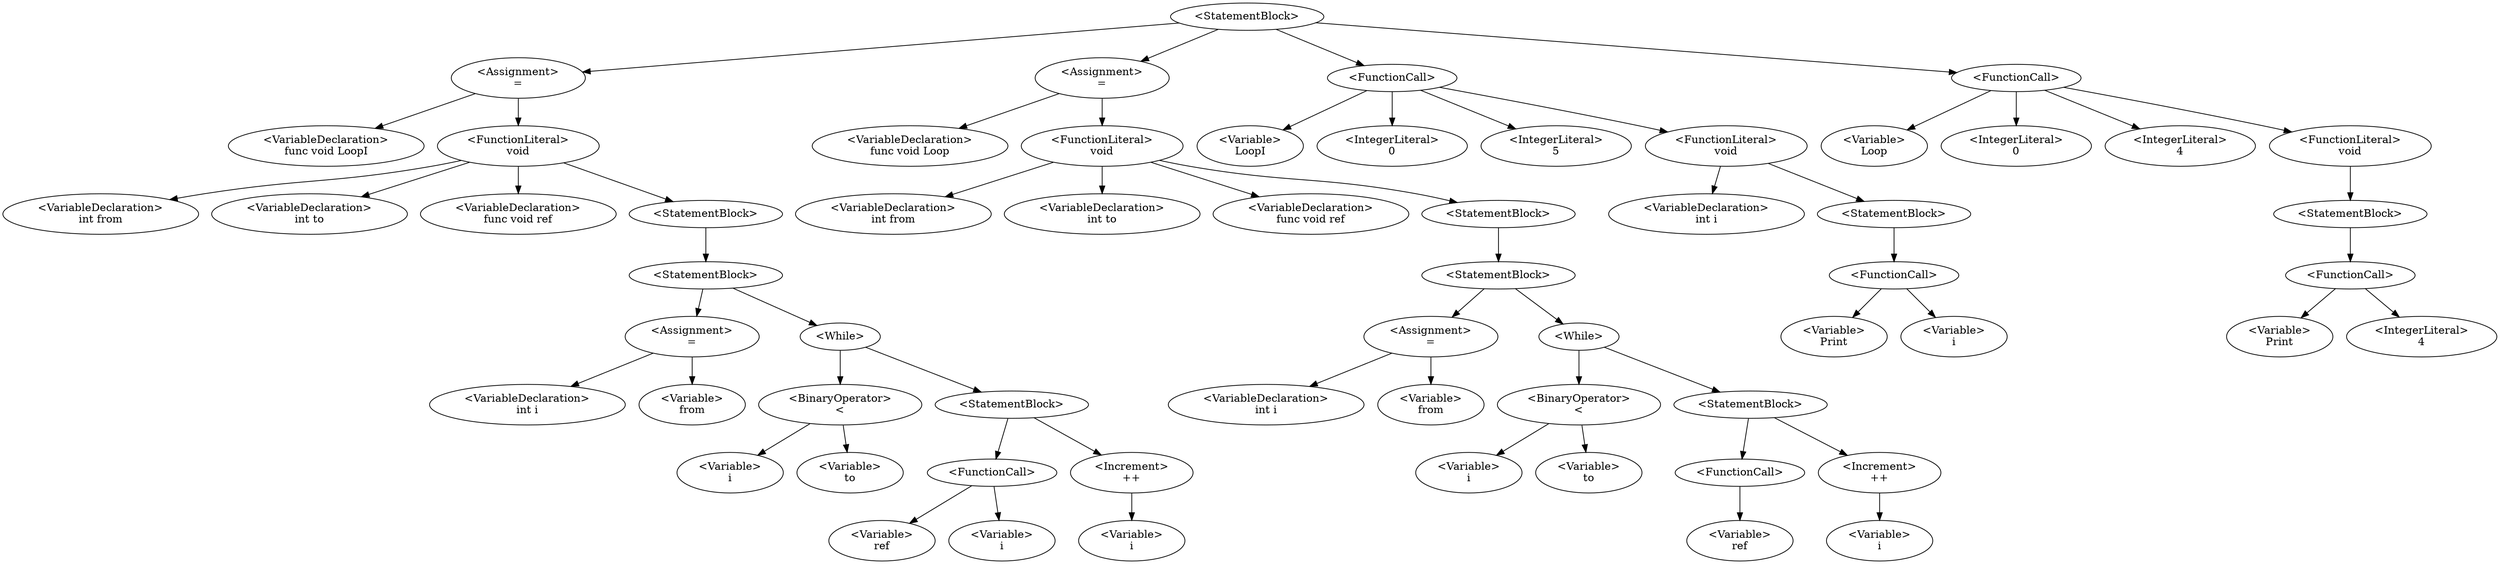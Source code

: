digraph G {
0 [label="<StatementBlock>"];0->2;0->23;0->43;0->53;
2 [label="<Assignment>\n="];2->1;2->3;
1 [label="<VariableDeclaration>\nfunc void LoopI"];
3 [label="<FunctionLiteral>
void"];3->4;3->5;3->6;3->7;
4 [label="<VariableDeclaration>\nint from"];
5 [label="<VariableDeclaration>\nint to"];
6 [label="<VariableDeclaration>\nfunc void ref"];
7 [label="<StatementBlock>"];7->8;
8 [label="<StatementBlock>"];8->10;8->12;
10 [label="<Assignment>\n="];10->9;10->11;
9 [label="<VariableDeclaration>\nint i"];
11 [label="<Variable>\nfrom"];
12 [label="<While>"];12->14;12->18;
14 [label="<BinaryOperator>\n<"];14->13;14->15;
13 [label="<Variable>\ni"];
15 [label="<Variable>\nto"];
18 [label="<StatementBlock>"];18->20;18->16;
20 [label="<FunctionCall>\n"];20->19;20->21;
19 [label="<Variable>\nref"];
21 [label="<Variable>\ni"];
16 [label="<Increment>\n++"];16->17;
17 [label="<Variable>\ni"];
23 [label="<Assignment>\n="];23->22;23->24;
22 [label="<VariableDeclaration>\nfunc void Loop"];
24 [label="<FunctionLiteral>
void"];24->25;24->26;24->27;24->28;
25 [label="<VariableDeclaration>\nint from"];
26 [label="<VariableDeclaration>\nint to"];
27 [label="<VariableDeclaration>\nfunc void ref"];
28 [label="<StatementBlock>"];28->29;
29 [label="<StatementBlock>"];29->31;29->33;
31 [label="<Assignment>\n="];31->30;31->32;
30 [label="<VariableDeclaration>\nint i"];
32 [label="<Variable>\nfrom"];
33 [label="<While>"];33->35;33->39;
35 [label="<BinaryOperator>\n<"];35->34;35->36;
34 [label="<Variable>\ni"];
36 [label="<Variable>\nto"];
39 [label="<StatementBlock>"];39->41;39->37;
41 [label="<FunctionCall>\n"];41->40;
40 [label="<Variable>\nref"];
37 [label="<Increment>\n++"];37->38;
38 [label="<Variable>\ni"];
43 [label="<FunctionCall>\n"];43->42;43->44;43->45;43->47;
42 [label="<Variable>\nLoopI"];
44 [label="<IntegerLiteral>\n0"];
45 [label="<IntegerLiteral>\n5"];
47 [label="<FunctionLiteral>
void"];47->46;47->48;
46 [label="<VariableDeclaration>\nint i"];
48 [label="<StatementBlock>"];48->50;
50 [label="<FunctionCall>\n"];50->49;50->51;
49 [label="<Variable>\nPrint"];
51 [label="<Variable>\ni"];
53 [label="<FunctionCall>\n"];53->52;53->54;53->55;53->56;
52 [label="<Variable>\nLoop"];
54 [label="<IntegerLiteral>\n0"];
55 [label="<IntegerLiteral>\n4"];
56 [label="<FunctionLiteral>
void"];56->57;
57 [label="<StatementBlock>"];57->59;
59 [label="<FunctionCall>\n"];59->58;59->60;
58 [label="<Variable>\nPrint"];
60 [label="<IntegerLiteral>\n4"];
}